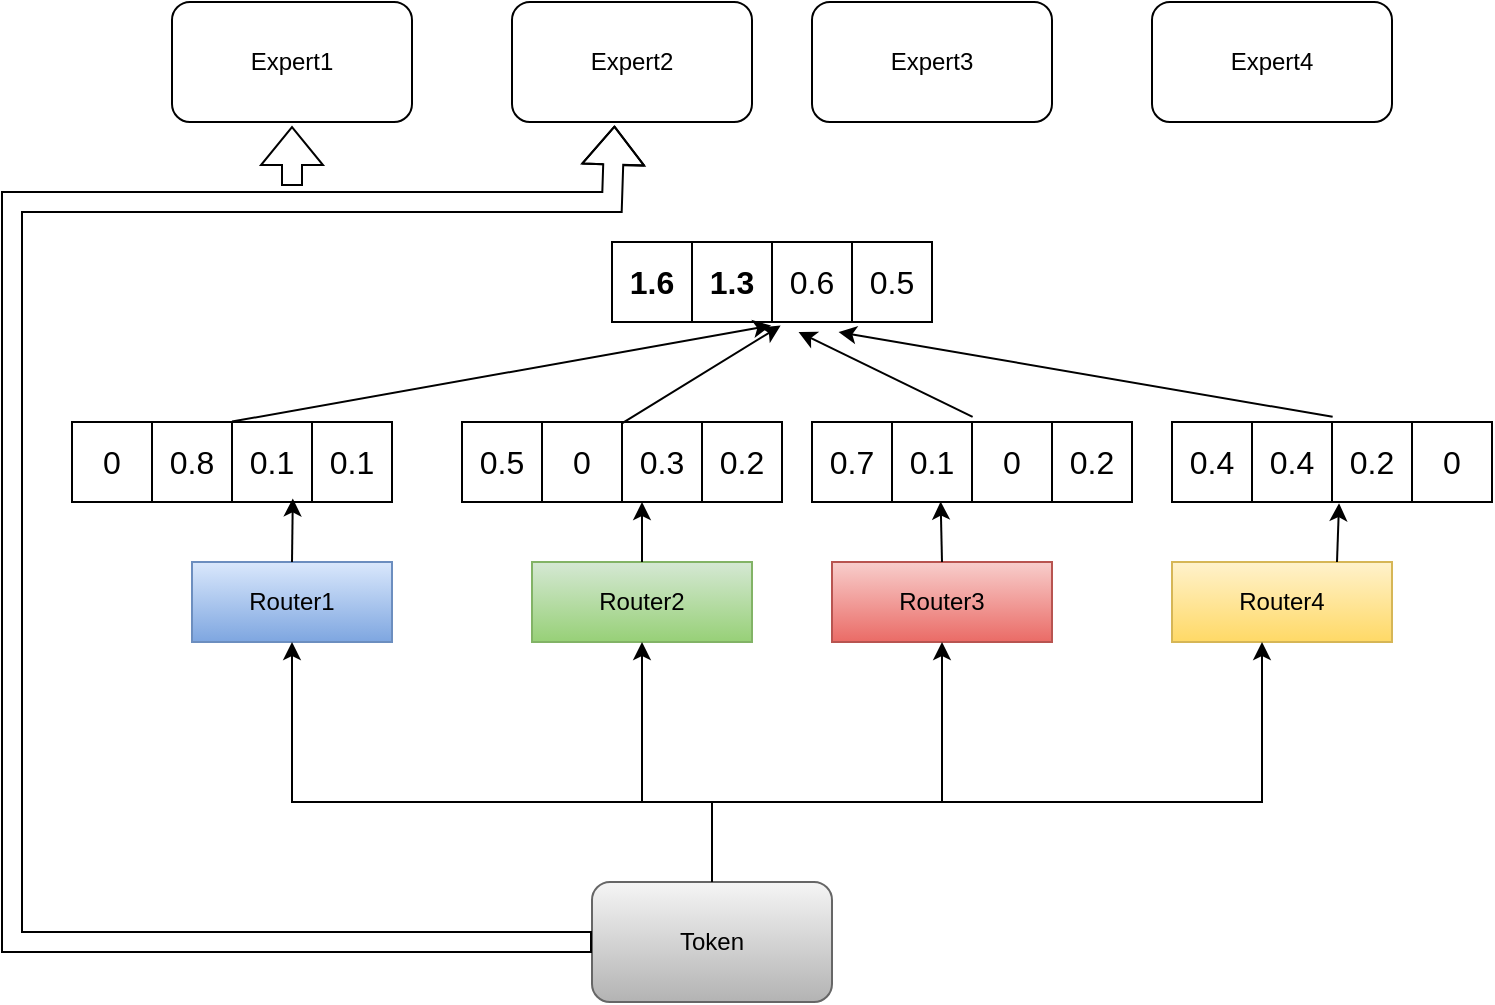 <mxfile version="23.1.7" type="github">
  <diagram name="Page-1" id="PLbxDN75DThdYP0KRp6C">
    <mxGraphModel dx="994" dy="577" grid="1" gridSize="10" guides="1" tooltips="1" connect="1" arrows="1" fold="1" page="1" pageScale="1" pageWidth="850" pageHeight="1100" math="0" shadow="0">
      <root>
        <mxCell id="0" />
        <mxCell id="1" parent="0" />
        <mxCell id="BJm0aG8vDu-7Nt7-T5gr-1" value="Expert1" style="rounded=1;whiteSpace=wrap;html=1;" vertex="1" parent="1">
          <mxGeometry x="120" y="320" width="120" height="60" as="geometry" />
        </mxCell>
        <mxCell id="BJm0aG8vDu-7Nt7-T5gr-2" value="Expert2" style="rounded=1;whiteSpace=wrap;html=1;" vertex="1" parent="1">
          <mxGeometry x="290" y="320" width="120" height="60" as="geometry" />
        </mxCell>
        <mxCell id="BJm0aG8vDu-7Nt7-T5gr-3" value="Expert3" style="rounded=1;whiteSpace=wrap;html=1;" vertex="1" parent="1">
          <mxGeometry x="440" y="320" width="120" height="60" as="geometry" />
        </mxCell>
        <mxCell id="BJm0aG8vDu-7Nt7-T5gr-4" value="Expert4" style="rounded=1;whiteSpace=wrap;html=1;" vertex="1" parent="1">
          <mxGeometry x="610" y="320" width="120" height="60" as="geometry" />
        </mxCell>
        <mxCell id="BJm0aG8vDu-7Nt7-T5gr-5" value="Router1" style="rounded=0;whiteSpace=wrap;html=1;fillColor=#dae8fc;gradientColor=#7ea6e0;strokeColor=#6c8ebf;" vertex="1" parent="1">
          <mxGeometry x="130" y="600" width="100" height="40" as="geometry" />
        </mxCell>
        <mxCell id="BJm0aG8vDu-7Nt7-T5gr-6" value="Router2" style="rounded=0;whiteSpace=wrap;html=1;fillColor=#d5e8d4;gradientColor=#97d077;strokeColor=#82b366;" vertex="1" parent="1">
          <mxGeometry x="300" y="600" width="110" height="40" as="geometry" />
        </mxCell>
        <mxCell id="BJm0aG8vDu-7Nt7-T5gr-7" value="Router3" style="rounded=0;whiteSpace=wrap;html=1;fillColor=#f8cecc;gradientColor=#ea6b66;strokeColor=#b85450;" vertex="1" parent="1">
          <mxGeometry x="450" y="600" width="110" height="40" as="geometry" />
        </mxCell>
        <mxCell id="BJm0aG8vDu-7Nt7-T5gr-8" value="Router4" style="rounded=0;whiteSpace=wrap;html=1;fillColor=#fff2cc;gradientColor=#ffd966;strokeColor=#d6b656;" vertex="1" parent="1">
          <mxGeometry x="620" y="600" width="110" height="40" as="geometry" />
        </mxCell>
        <mxCell id="BJm0aG8vDu-7Nt7-T5gr-9" value="Token" style="rounded=1;whiteSpace=wrap;html=1;fillColor=#f5f5f5;gradientColor=#b3b3b3;strokeColor=#666666;" vertex="1" parent="1">
          <mxGeometry x="330" y="760" width="120" height="60" as="geometry" />
        </mxCell>
        <mxCell id="BJm0aG8vDu-7Nt7-T5gr-10" value="" style="endArrow=classic;html=1;rounded=0;entryX=0.5;entryY=1;entryDx=0;entryDy=0;exitX=0.5;exitY=0;exitDx=0;exitDy=0;" edge="1" parent="1" source="BJm0aG8vDu-7Nt7-T5gr-9" target="BJm0aG8vDu-7Nt7-T5gr-5">
          <mxGeometry width="50" height="50" relative="1" as="geometry">
            <mxPoint x="400" y="600" as="sourcePoint" />
            <mxPoint x="450" y="550" as="targetPoint" />
            <Array as="points">
              <mxPoint x="390" y="720" />
              <mxPoint x="180" y="720" />
            </Array>
          </mxGeometry>
        </mxCell>
        <mxCell id="BJm0aG8vDu-7Nt7-T5gr-11" value="" style="endArrow=classic;html=1;rounded=0;entryX=0.5;entryY=1;entryDx=0;entryDy=0;" edge="1" parent="1">
          <mxGeometry width="50" height="50" relative="1" as="geometry">
            <mxPoint x="380" y="720" as="sourcePoint" />
            <mxPoint x="665" y="640" as="targetPoint" />
            <Array as="points">
              <mxPoint x="665" y="720" />
            </Array>
          </mxGeometry>
        </mxCell>
        <mxCell id="BJm0aG8vDu-7Nt7-T5gr-12" value="" style="endArrow=classic;html=1;rounded=0;entryX=0.5;entryY=1;entryDx=0;entryDy=0;" edge="1" parent="1" target="BJm0aG8vDu-7Nt7-T5gr-7">
          <mxGeometry width="50" height="50" relative="1" as="geometry">
            <mxPoint x="390" y="720" as="sourcePoint" />
            <mxPoint x="450" y="550" as="targetPoint" />
            <Array as="points">
              <mxPoint x="505" y="720" />
            </Array>
          </mxGeometry>
        </mxCell>
        <mxCell id="BJm0aG8vDu-7Nt7-T5gr-13" value="" style="endArrow=classic;html=1;rounded=0;entryX=0.5;entryY=1;entryDx=0;entryDy=0;" edge="1" parent="1" target="BJm0aG8vDu-7Nt7-T5gr-6">
          <mxGeometry width="50" height="50" relative="1" as="geometry">
            <mxPoint x="355" y="720" as="sourcePoint" />
            <mxPoint x="450" y="550" as="targetPoint" />
          </mxGeometry>
        </mxCell>
        <mxCell id="BJm0aG8vDu-7Nt7-T5gr-14" value="" style="shape=table;startSize=0;container=1;collapsible=0;childLayout=tableLayout;fontSize=16;" vertex="1" parent="1">
          <mxGeometry x="70" y="530" width="160" height="40" as="geometry" />
        </mxCell>
        <mxCell id="BJm0aG8vDu-7Nt7-T5gr-19" value="" style="shape=tableRow;horizontal=0;startSize=0;swimlaneHead=0;swimlaneBody=0;strokeColor=inherit;top=0;left=0;bottom=0;right=0;collapsible=0;dropTarget=0;fillColor=none;points=[[0,0.5],[1,0.5]];portConstraint=eastwest;fontSize=16;" vertex="1" parent="BJm0aG8vDu-7Nt7-T5gr-14">
          <mxGeometry width="160" height="40" as="geometry" />
        </mxCell>
        <mxCell id="BJm0aG8vDu-7Nt7-T5gr-20" value="0" style="shape=partialRectangle;html=1;whiteSpace=wrap;connectable=0;strokeColor=inherit;overflow=hidden;fillColor=none;top=0;left=0;bottom=0;right=0;pointerEvents=1;fontSize=16;" vertex="1" parent="BJm0aG8vDu-7Nt7-T5gr-19">
          <mxGeometry width="40" height="40" as="geometry">
            <mxRectangle width="40" height="40" as="alternateBounds" />
          </mxGeometry>
        </mxCell>
        <mxCell id="BJm0aG8vDu-7Nt7-T5gr-21" value="0.8" style="shape=partialRectangle;html=1;whiteSpace=wrap;connectable=0;strokeColor=inherit;overflow=hidden;fillColor=none;top=0;left=0;bottom=0;right=0;pointerEvents=1;fontSize=16;" vertex="1" parent="BJm0aG8vDu-7Nt7-T5gr-19">
          <mxGeometry x="40" width="40" height="40" as="geometry">
            <mxRectangle width="40" height="40" as="alternateBounds" />
          </mxGeometry>
        </mxCell>
        <mxCell id="BJm0aG8vDu-7Nt7-T5gr-22" value="0.1" style="shape=partialRectangle;html=1;whiteSpace=wrap;connectable=0;strokeColor=inherit;overflow=hidden;fillColor=none;top=0;left=0;bottom=0;right=0;pointerEvents=1;fontSize=16;" vertex="1" parent="BJm0aG8vDu-7Nt7-T5gr-19">
          <mxGeometry x="80" width="40" height="40" as="geometry">
            <mxRectangle width="40" height="40" as="alternateBounds" />
          </mxGeometry>
        </mxCell>
        <mxCell id="BJm0aG8vDu-7Nt7-T5gr-28" value="0.1" style="shape=partialRectangle;html=1;whiteSpace=wrap;connectable=0;strokeColor=inherit;overflow=hidden;fillColor=none;top=0;left=0;bottom=0;right=0;pointerEvents=1;fontSize=16;" vertex="1" parent="BJm0aG8vDu-7Nt7-T5gr-19">
          <mxGeometry x="120" width="40" height="40" as="geometry">
            <mxRectangle width="40" height="40" as="alternateBounds" />
          </mxGeometry>
        </mxCell>
        <mxCell id="BJm0aG8vDu-7Nt7-T5gr-30" value="" style="shape=table;startSize=0;container=1;collapsible=0;childLayout=tableLayout;fontSize=16;" vertex="1" parent="1">
          <mxGeometry x="265" y="530" width="160" height="40" as="geometry" />
        </mxCell>
        <mxCell id="BJm0aG8vDu-7Nt7-T5gr-31" value="" style="shape=tableRow;horizontal=0;startSize=0;swimlaneHead=0;swimlaneBody=0;strokeColor=inherit;top=0;left=0;bottom=0;right=0;collapsible=0;dropTarget=0;fillColor=none;points=[[0,0.5],[1,0.5]];portConstraint=eastwest;fontSize=16;" vertex="1" parent="BJm0aG8vDu-7Nt7-T5gr-30">
          <mxGeometry width="160" height="40" as="geometry" />
        </mxCell>
        <mxCell id="BJm0aG8vDu-7Nt7-T5gr-32" value="0.5" style="shape=partialRectangle;html=1;whiteSpace=wrap;connectable=0;strokeColor=inherit;overflow=hidden;fillColor=none;top=0;left=0;bottom=0;right=0;pointerEvents=1;fontSize=16;" vertex="1" parent="BJm0aG8vDu-7Nt7-T5gr-31">
          <mxGeometry width="40" height="40" as="geometry">
            <mxRectangle width="40" height="40" as="alternateBounds" />
          </mxGeometry>
        </mxCell>
        <mxCell id="BJm0aG8vDu-7Nt7-T5gr-33" value="0" style="shape=partialRectangle;html=1;whiteSpace=wrap;connectable=0;strokeColor=inherit;overflow=hidden;fillColor=none;top=0;left=0;bottom=0;right=0;pointerEvents=1;fontSize=16;" vertex="1" parent="BJm0aG8vDu-7Nt7-T5gr-31">
          <mxGeometry x="40" width="40" height="40" as="geometry">
            <mxRectangle width="40" height="40" as="alternateBounds" />
          </mxGeometry>
        </mxCell>
        <mxCell id="BJm0aG8vDu-7Nt7-T5gr-34" value="0.3" style="shape=partialRectangle;html=1;whiteSpace=wrap;connectable=0;strokeColor=inherit;overflow=hidden;fillColor=none;top=0;left=0;bottom=0;right=0;pointerEvents=1;fontSize=16;" vertex="1" parent="BJm0aG8vDu-7Nt7-T5gr-31">
          <mxGeometry x="80" width="40" height="40" as="geometry">
            <mxRectangle width="40" height="40" as="alternateBounds" />
          </mxGeometry>
        </mxCell>
        <mxCell id="BJm0aG8vDu-7Nt7-T5gr-35" value="0.2" style="shape=partialRectangle;html=1;whiteSpace=wrap;connectable=0;strokeColor=inherit;overflow=hidden;fillColor=none;top=0;left=0;bottom=0;right=0;pointerEvents=1;fontSize=16;" vertex="1" parent="BJm0aG8vDu-7Nt7-T5gr-31">
          <mxGeometry x="120" width="40" height="40" as="geometry">
            <mxRectangle width="40" height="40" as="alternateBounds" />
          </mxGeometry>
        </mxCell>
        <mxCell id="BJm0aG8vDu-7Nt7-T5gr-36" value="" style="shape=table;startSize=0;container=1;collapsible=0;childLayout=tableLayout;fontSize=16;" vertex="1" parent="1">
          <mxGeometry x="440" y="530" width="160" height="40" as="geometry" />
        </mxCell>
        <mxCell id="BJm0aG8vDu-7Nt7-T5gr-37" value="" style="shape=tableRow;horizontal=0;startSize=0;swimlaneHead=0;swimlaneBody=0;strokeColor=inherit;top=0;left=0;bottom=0;right=0;collapsible=0;dropTarget=0;fillColor=none;points=[[0,0.5],[1,0.5]];portConstraint=eastwest;fontSize=16;" vertex="1" parent="BJm0aG8vDu-7Nt7-T5gr-36">
          <mxGeometry width="160" height="40" as="geometry" />
        </mxCell>
        <mxCell id="BJm0aG8vDu-7Nt7-T5gr-38" value="0.7" style="shape=partialRectangle;html=1;whiteSpace=wrap;connectable=0;strokeColor=inherit;overflow=hidden;fillColor=none;top=0;left=0;bottom=0;right=0;pointerEvents=1;fontSize=16;" vertex="1" parent="BJm0aG8vDu-7Nt7-T5gr-37">
          <mxGeometry width="40" height="40" as="geometry">
            <mxRectangle width="40" height="40" as="alternateBounds" />
          </mxGeometry>
        </mxCell>
        <mxCell id="BJm0aG8vDu-7Nt7-T5gr-39" value="0.1" style="shape=partialRectangle;html=1;whiteSpace=wrap;connectable=0;strokeColor=inherit;overflow=hidden;fillColor=none;top=0;left=0;bottom=0;right=0;pointerEvents=1;fontSize=16;" vertex="1" parent="BJm0aG8vDu-7Nt7-T5gr-37">
          <mxGeometry x="40" width="40" height="40" as="geometry">
            <mxRectangle width="40" height="40" as="alternateBounds" />
          </mxGeometry>
        </mxCell>
        <mxCell id="BJm0aG8vDu-7Nt7-T5gr-40" value="0" style="shape=partialRectangle;html=1;whiteSpace=wrap;connectable=0;strokeColor=inherit;overflow=hidden;fillColor=none;top=0;left=0;bottom=0;right=0;pointerEvents=1;fontSize=16;" vertex="1" parent="BJm0aG8vDu-7Nt7-T5gr-37">
          <mxGeometry x="80" width="40" height="40" as="geometry">
            <mxRectangle width="40" height="40" as="alternateBounds" />
          </mxGeometry>
        </mxCell>
        <mxCell id="BJm0aG8vDu-7Nt7-T5gr-41" value="0.2" style="shape=partialRectangle;html=1;whiteSpace=wrap;connectable=0;strokeColor=inherit;overflow=hidden;fillColor=none;top=0;left=0;bottom=0;right=0;pointerEvents=1;fontSize=16;" vertex="1" parent="BJm0aG8vDu-7Nt7-T5gr-37">
          <mxGeometry x="120" width="40" height="40" as="geometry">
            <mxRectangle width="40" height="40" as="alternateBounds" />
          </mxGeometry>
        </mxCell>
        <mxCell id="BJm0aG8vDu-7Nt7-T5gr-42" value="" style="shape=table;startSize=0;container=1;collapsible=0;childLayout=tableLayout;fontSize=16;" vertex="1" parent="1">
          <mxGeometry x="620" y="530" width="160" height="40" as="geometry" />
        </mxCell>
        <mxCell id="BJm0aG8vDu-7Nt7-T5gr-43" value="" style="shape=tableRow;horizontal=0;startSize=0;swimlaneHead=0;swimlaneBody=0;strokeColor=inherit;top=0;left=0;bottom=0;right=0;collapsible=0;dropTarget=0;fillColor=none;points=[[0,0.5],[1,0.5]];portConstraint=eastwest;fontSize=16;" vertex="1" parent="BJm0aG8vDu-7Nt7-T5gr-42">
          <mxGeometry width="160" height="40" as="geometry" />
        </mxCell>
        <mxCell id="BJm0aG8vDu-7Nt7-T5gr-44" value="0.4" style="shape=partialRectangle;html=1;whiteSpace=wrap;connectable=0;strokeColor=inherit;overflow=hidden;fillColor=none;top=0;left=0;bottom=0;right=0;pointerEvents=1;fontSize=16;" vertex="1" parent="BJm0aG8vDu-7Nt7-T5gr-43">
          <mxGeometry width="40" height="40" as="geometry">
            <mxRectangle width="40" height="40" as="alternateBounds" />
          </mxGeometry>
        </mxCell>
        <mxCell id="BJm0aG8vDu-7Nt7-T5gr-45" value="0.4" style="shape=partialRectangle;html=1;whiteSpace=wrap;connectable=0;strokeColor=inherit;overflow=hidden;fillColor=none;top=0;left=0;bottom=0;right=0;pointerEvents=1;fontSize=16;" vertex="1" parent="BJm0aG8vDu-7Nt7-T5gr-43">
          <mxGeometry x="40" width="40" height="40" as="geometry">
            <mxRectangle width="40" height="40" as="alternateBounds" />
          </mxGeometry>
        </mxCell>
        <mxCell id="BJm0aG8vDu-7Nt7-T5gr-46" value="0.2" style="shape=partialRectangle;html=1;whiteSpace=wrap;connectable=0;strokeColor=inherit;overflow=hidden;fillColor=none;top=0;left=0;bottom=0;right=0;pointerEvents=1;fontSize=16;" vertex="1" parent="BJm0aG8vDu-7Nt7-T5gr-43">
          <mxGeometry x="80" width="40" height="40" as="geometry">
            <mxRectangle width="40" height="40" as="alternateBounds" />
          </mxGeometry>
        </mxCell>
        <mxCell id="BJm0aG8vDu-7Nt7-T5gr-47" value="0" style="shape=partialRectangle;html=1;whiteSpace=wrap;connectable=0;strokeColor=inherit;overflow=hidden;fillColor=none;top=0;left=0;bottom=0;right=0;pointerEvents=1;fontSize=16;" vertex="1" parent="BJm0aG8vDu-7Nt7-T5gr-43">
          <mxGeometry x="120" width="40" height="40" as="geometry">
            <mxRectangle width="40" height="40" as="alternateBounds" />
          </mxGeometry>
        </mxCell>
        <mxCell id="BJm0aG8vDu-7Nt7-T5gr-48" value="" style="shape=table;startSize=0;container=1;collapsible=0;childLayout=tableLayout;fontSize=16;" vertex="1" parent="1">
          <mxGeometry x="340" y="440" width="160" height="40" as="geometry" />
        </mxCell>
        <mxCell id="BJm0aG8vDu-7Nt7-T5gr-49" value="" style="shape=tableRow;horizontal=0;startSize=0;swimlaneHead=0;swimlaneBody=0;strokeColor=inherit;top=0;left=0;bottom=0;right=0;collapsible=0;dropTarget=0;fillColor=none;points=[[0,0.5],[1,0.5]];portConstraint=eastwest;fontSize=16;" vertex="1" parent="BJm0aG8vDu-7Nt7-T5gr-48">
          <mxGeometry width="160" height="40" as="geometry" />
        </mxCell>
        <mxCell id="BJm0aG8vDu-7Nt7-T5gr-50" value="&lt;b&gt;1.6&lt;/b&gt;" style="shape=partialRectangle;html=1;whiteSpace=wrap;connectable=0;strokeColor=inherit;overflow=hidden;fillColor=none;top=0;left=0;bottom=0;right=0;pointerEvents=1;fontSize=16;" vertex="1" parent="BJm0aG8vDu-7Nt7-T5gr-49">
          <mxGeometry width="40" height="40" as="geometry">
            <mxRectangle width="40" height="40" as="alternateBounds" />
          </mxGeometry>
        </mxCell>
        <mxCell id="BJm0aG8vDu-7Nt7-T5gr-51" value="&lt;b&gt;1.3&lt;/b&gt;" style="shape=partialRectangle;html=1;whiteSpace=wrap;connectable=0;strokeColor=inherit;overflow=hidden;fillColor=none;top=0;left=0;bottom=0;right=0;pointerEvents=1;fontSize=16;" vertex="1" parent="BJm0aG8vDu-7Nt7-T5gr-49">
          <mxGeometry x="40" width="40" height="40" as="geometry">
            <mxRectangle width="40" height="40" as="alternateBounds" />
          </mxGeometry>
        </mxCell>
        <mxCell id="BJm0aG8vDu-7Nt7-T5gr-52" value="0.6" style="shape=partialRectangle;html=1;whiteSpace=wrap;connectable=0;strokeColor=inherit;overflow=hidden;fillColor=none;top=0;left=0;bottom=0;right=0;pointerEvents=1;fontSize=16;" vertex="1" parent="BJm0aG8vDu-7Nt7-T5gr-49">
          <mxGeometry x="80" width="40" height="40" as="geometry">
            <mxRectangle width="40" height="40" as="alternateBounds" />
          </mxGeometry>
        </mxCell>
        <mxCell id="BJm0aG8vDu-7Nt7-T5gr-53" value="0.5" style="shape=partialRectangle;html=1;whiteSpace=wrap;connectable=0;strokeColor=inherit;overflow=hidden;fillColor=none;top=0;left=0;bottom=0;right=0;pointerEvents=1;fontSize=16;" vertex="1" parent="BJm0aG8vDu-7Nt7-T5gr-49">
          <mxGeometry x="120" width="40" height="40" as="geometry">
            <mxRectangle width="40" height="40" as="alternateBounds" />
          </mxGeometry>
        </mxCell>
        <mxCell id="BJm0aG8vDu-7Nt7-T5gr-54" value="" style="endArrow=classic;html=1;rounded=0;exitX=0.5;exitY=0;exitDx=0;exitDy=0;entryX=0.69;entryY=0.955;entryDx=0;entryDy=0;entryPerimeter=0;" edge="1" parent="1" source="BJm0aG8vDu-7Nt7-T5gr-5" target="BJm0aG8vDu-7Nt7-T5gr-19">
          <mxGeometry width="50" height="50" relative="1" as="geometry">
            <mxPoint x="400" y="600" as="sourcePoint" />
            <mxPoint x="450" y="550" as="targetPoint" />
          </mxGeometry>
        </mxCell>
        <mxCell id="BJm0aG8vDu-7Nt7-T5gr-56" value="" style="endArrow=classic;html=1;rounded=0;exitX=0.5;exitY=0;exitDx=0;exitDy=0;" edge="1" parent="1" source="BJm0aG8vDu-7Nt7-T5gr-6">
          <mxGeometry width="50" height="50" relative="1" as="geometry">
            <mxPoint x="400" y="600" as="sourcePoint" />
            <mxPoint x="355" y="570" as="targetPoint" />
          </mxGeometry>
        </mxCell>
        <mxCell id="BJm0aG8vDu-7Nt7-T5gr-57" value="" style="endArrow=classic;html=1;rounded=0;exitX=0.5;exitY=0;exitDx=0;exitDy=0;entryX=0.402;entryY=0.995;entryDx=0;entryDy=0;entryPerimeter=0;" edge="1" parent="1" source="BJm0aG8vDu-7Nt7-T5gr-7" target="BJm0aG8vDu-7Nt7-T5gr-37">
          <mxGeometry width="50" height="50" relative="1" as="geometry">
            <mxPoint x="400" y="600" as="sourcePoint" />
            <mxPoint x="450" y="550" as="targetPoint" />
          </mxGeometry>
        </mxCell>
        <mxCell id="BJm0aG8vDu-7Nt7-T5gr-58" value="" style="endArrow=classic;html=1;rounded=0;exitX=0.75;exitY=0;exitDx=0;exitDy=0;entryX=0.522;entryY=1.015;entryDx=0;entryDy=0;entryPerimeter=0;" edge="1" parent="1" source="BJm0aG8vDu-7Nt7-T5gr-8" target="BJm0aG8vDu-7Nt7-T5gr-43">
          <mxGeometry width="50" height="50" relative="1" as="geometry">
            <mxPoint x="400" y="600" as="sourcePoint" />
            <mxPoint x="450" y="550" as="targetPoint" />
          </mxGeometry>
        </mxCell>
        <mxCell id="BJm0aG8vDu-7Nt7-T5gr-59" value="" style="shape=flexArrow;endArrow=classic;html=1;rounded=0;exitX=0;exitY=0.5;exitDx=0;exitDy=0;entryX=0.427;entryY=1.03;entryDx=0;entryDy=0;entryPerimeter=0;" edge="1" parent="1" source="BJm0aG8vDu-7Nt7-T5gr-9" target="BJm0aG8vDu-7Nt7-T5gr-2">
          <mxGeometry width="50" height="50" relative="1" as="geometry">
            <mxPoint x="400" y="600" as="sourcePoint" />
            <mxPoint x="450" y="550" as="targetPoint" />
            <Array as="points">
              <mxPoint x="40" y="790" />
              <mxPoint x="40" y="420" />
              <mxPoint x="340" y="420" />
            </Array>
          </mxGeometry>
        </mxCell>
        <mxCell id="BJm0aG8vDu-7Nt7-T5gr-60" value="" style="shape=flexArrow;endArrow=classic;html=1;rounded=0;entryX=0.5;entryY=1;entryDx=0;entryDy=0;" edge="1" parent="1">
          <mxGeometry width="50" height="50" relative="1" as="geometry">
            <mxPoint x="180" y="412" as="sourcePoint" />
            <mxPoint x="180" y="382" as="targetPoint" />
          </mxGeometry>
        </mxCell>
        <mxCell id="BJm0aG8vDu-7Nt7-T5gr-61" value="" style="endArrow=classic;html=1;rounded=0;exitX=0.5;exitY=-0.005;exitDx=0;exitDy=0;exitPerimeter=0;entryX=0.497;entryY=1.045;entryDx=0;entryDy=0;entryPerimeter=0;" edge="1" parent="1" source="BJm0aG8vDu-7Nt7-T5gr-19" target="BJm0aG8vDu-7Nt7-T5gr-49">
          <mxGeometry width="50" height="50" relative="1" as="geometry">
            <mxPoint x="400" y="600" as="sourcePoint" />
            <mxPoint x="450" y="550" as="targetPoint" />
          </mxGeometry>
        </mxCell>
        <mxCell id="BJm0aG8vDu-7Nt7-T5gr-62" value="" style="endArrow=classic;html=1;rounded=0;exitX=0.501;exitY=0.015;exitDx=0;exitDy=0;exitPerimeter=0;entryX=0.527;entryY=1.045;entryDx=0;entryDy=0;entryPerimeter=0;" edge="1" parent="1" source="BJm0aG8vDu-7Nt7-T5gr-31" target="BJm0aG8vDu-7Nt7-T5gr-49">
          <mxGeometry width="50" height="50" relative="1" as="geometry">
            <mxPoint x="400" y="600" as="sourcePoint" />
            <mxPoint x="450" y="550" as="targetPoint" />
          </mxGeometry>
        </mxCell>
        <mxCell id="BJm0aG8vDu-7Nt7-T5gr-63" value="" style="endArrow=classic;html=1;rounded=0;exitX=0.502;exitY=-0.065;exitDx=0;exitDy=0;exitPerimeter=0;entryX=0.583;entryY=1.125;entryDx=0;entryDy=0;entryPerimeter=0;" edge="1" parent="1" source="BJm0aG8vDu-7Nt7-T5gr-37" target="BJm0aG8vDu-7Nt7-T5gr-49">
          <mxGeometry width="50" height="50" relative="1" as="geometry">
            <mxPoint x="400" y="600" as="sourcePoint" />
            <mxPoint x="450" y="550" as="targetPoint" />
          </mxGeometry>
        </mxCell>
        <mxCell id="BJm0aG8vDu-7Nt7-T5gr-64" value="" style="endArrow=classic;html=1;rounded=0;exitX=0.502;exitY=-0.065;exitDx=0;exitDy=0;exitPerimeter=0;entryX=0.708;entryY=1.125;entryDx=0;entryDy=0;entryPerimeter=0;" edge="1" parent="1" source="BJm0aG8vDu-7Nt7-T5gr-43" target="BJm0aG8vDu-7Nt7-T5gr-49">
          <mxGeometry width="50" height="50" relative="1" as="geometry">
            <mxPoint x="400" y="600" as="sourcePoint" />
            <mxPoint x="450" y="550" as="targetPoint" />
          </mxGeometry>
        </mxCell>
      </root>
    </mxGraphModel>
  </diagram>
</mxfile>
